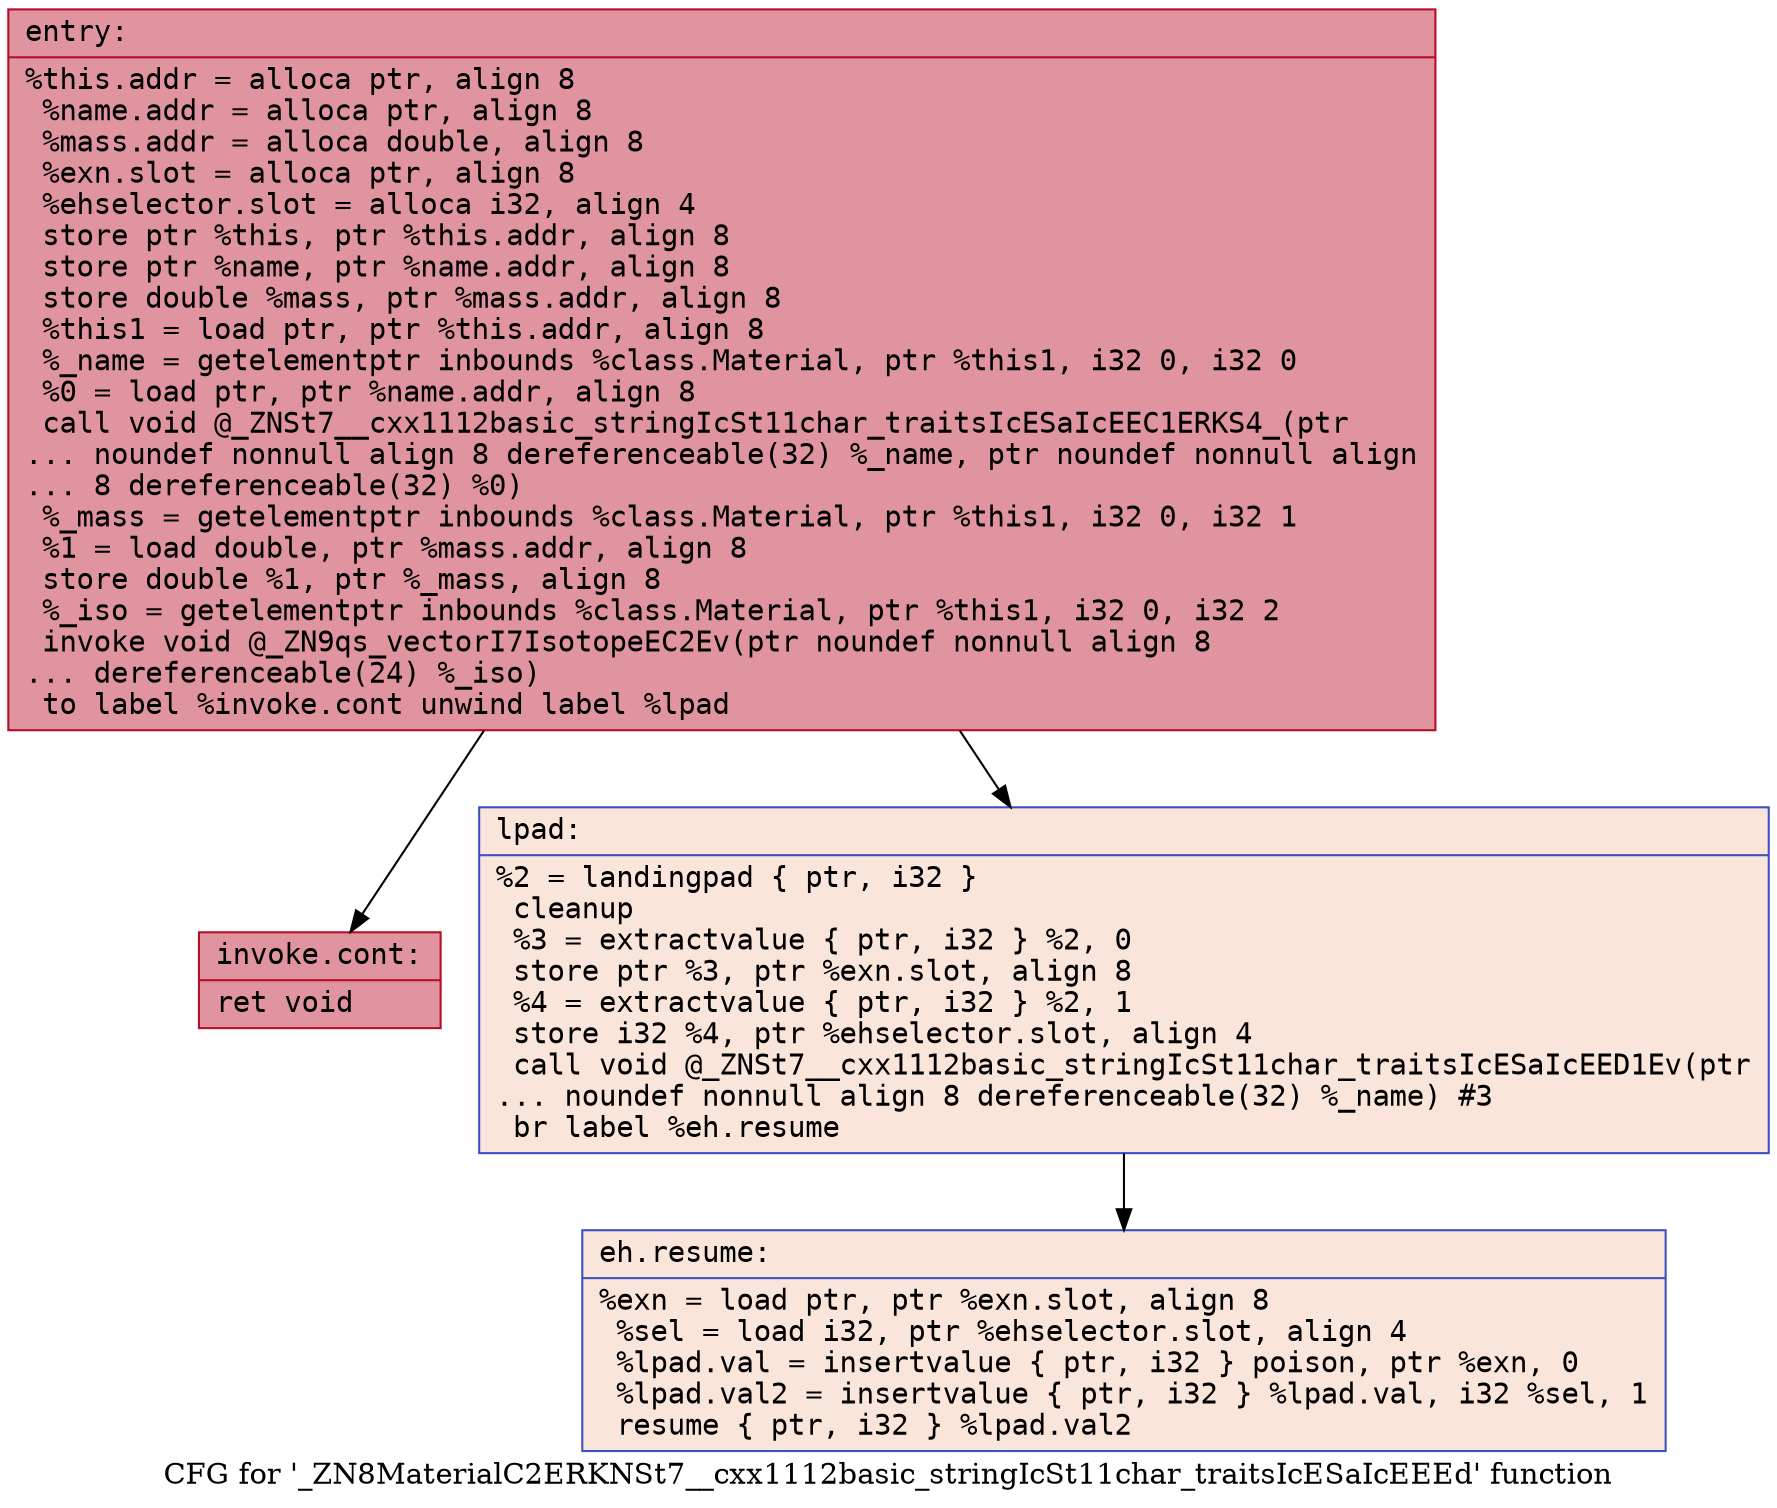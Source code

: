 digraph "CFG for '_ZN8MaterialC2ERKNSt7__cxx1112basic_stringIcSt11char_traitsIcESaIcEEEd' function" {
	label="CFG for '_ZN8MaterialC2ERKNSt7__cxx1112basic_stringIcSt11char_traitsIcESaIcEEEd' function";

	Node0x55dab46e46e0 [shape=record,color="#b70d28ff", style=filled, fillcolor="#b70d2870" fontname="Courier",label="{entry:\l|  %this.addr = alloca ptr, align 8\l  %name.addr = alloca ptr, align 8\l  %mass.addr = alloca double, align 8\l  %exn.slot = alloca ptr, align 8\l  %ehselector.slot = alloca i32, align 4\l  store ptr %this, ptr %this.addr, align 8\l  store ptr %name, ptr %name.addr, align 8\l  store double %mass, ptr %mass.addr, align 8\l  %this1 = load ptr, ptr %this.addr, align 8\l  %_name = getelementptr inbounds %class.Material, ptr %this1, i32 0, i32 0\l  %0 = load ptr, ptr %name.addr, align 8\l  call void @_ZNSt7__cxx1112basic_stringIcSt11char_traitsIcESaIcEEC1ERKS4_(ptr\l... noundef nonnull align 8 dereferenceable(32) %_name, ptr noundef nonnull align\l... 8 dereferenceable(32) %0)\l  %_mass = getelementptr inbounds %class.Material, ptr %this1, i32 0, i32 1\l  %1 = load double, ptr %mass.addr, align 8\l  store double %1, ptr %_mass, align 8\l  %_iso = getelementptr inbounds %class.Material, ptr %this1, i32 0, i32 2\l  invoke void @_ZN9qs_vectorI7IsotopeEC2Ev(ptr noundef nonnull align 8\l... dereferenceable(24) %_iso)\l          to label %invoke.cont unwind label %lpad\l}"];
	Node0x55dab46e46e0 -> Node0x55dab46e4750[tooltip="entry -> invoke.cont\nProbability 100.00%" ];
	Node0x55dab46e46e0 -> Node0x55dab46e58a0[tooltip="entry -> lpad\nProbability 0.00%" ];
	Node0x55dab46e4750 [shape=record,color="#b70d28ff", style=filled, fillcolor="#b70d2870" fontname="Courier",label="{invoke.cont:\l|  ret void\l}"];
	Node0x55dab46e58a0 [shape=record,color="#3d50c3ff", style=filled, fillcolor="#f4c5ad70" fontname="Courier",label="{lpad:\l|  %2 = landingpad \{ ptr, i32 \}\l          cleanup\l  %3 = extractvalue \{ ptr, i32 \} %2, 0\l  store ptr %3, ptr %exn.slot, align 8\l  %4 = extractvalue \{ ptr, i32 \} %2, 1\l  store i32 %4, ptr %ehselector.slot, align 4\l  call void @_ZNSt7__cxx1112basic_stringIcSt11char_traitsIcESaIcEED1Ev(ptr\l... noundef nonnull align 8 dereferenceable(32) %_name) #3\l  br label %eh.resume\l}"];
	Node0x55dab46e58a0 -> Node0x55dab46e5da0[tooltip="lpad -> eh.resume\nProbability 100.00%" ];
	Node0x55dab46e5da0 [shape=record,color="#3d50c3ff", style=filled, fillcolor="#f4c5ad70" fontname="Courier",label="{eh.resume:\l|  %exn = load ptr, ptr %exn.slot, align 8\l  %sel = load i32, ptr %ehselector.slot, align 4\l  %lpad.val = insertvalue \{ ptr, i32 \} poison, ptr %exn, 0\l  %lpad.val2 = insertvalue \{ ptr, i32 \} %lpad.val, i32 %sel, 1\l  resume \{ ptr, i32 \} %lpad.val2\l}"];
}
